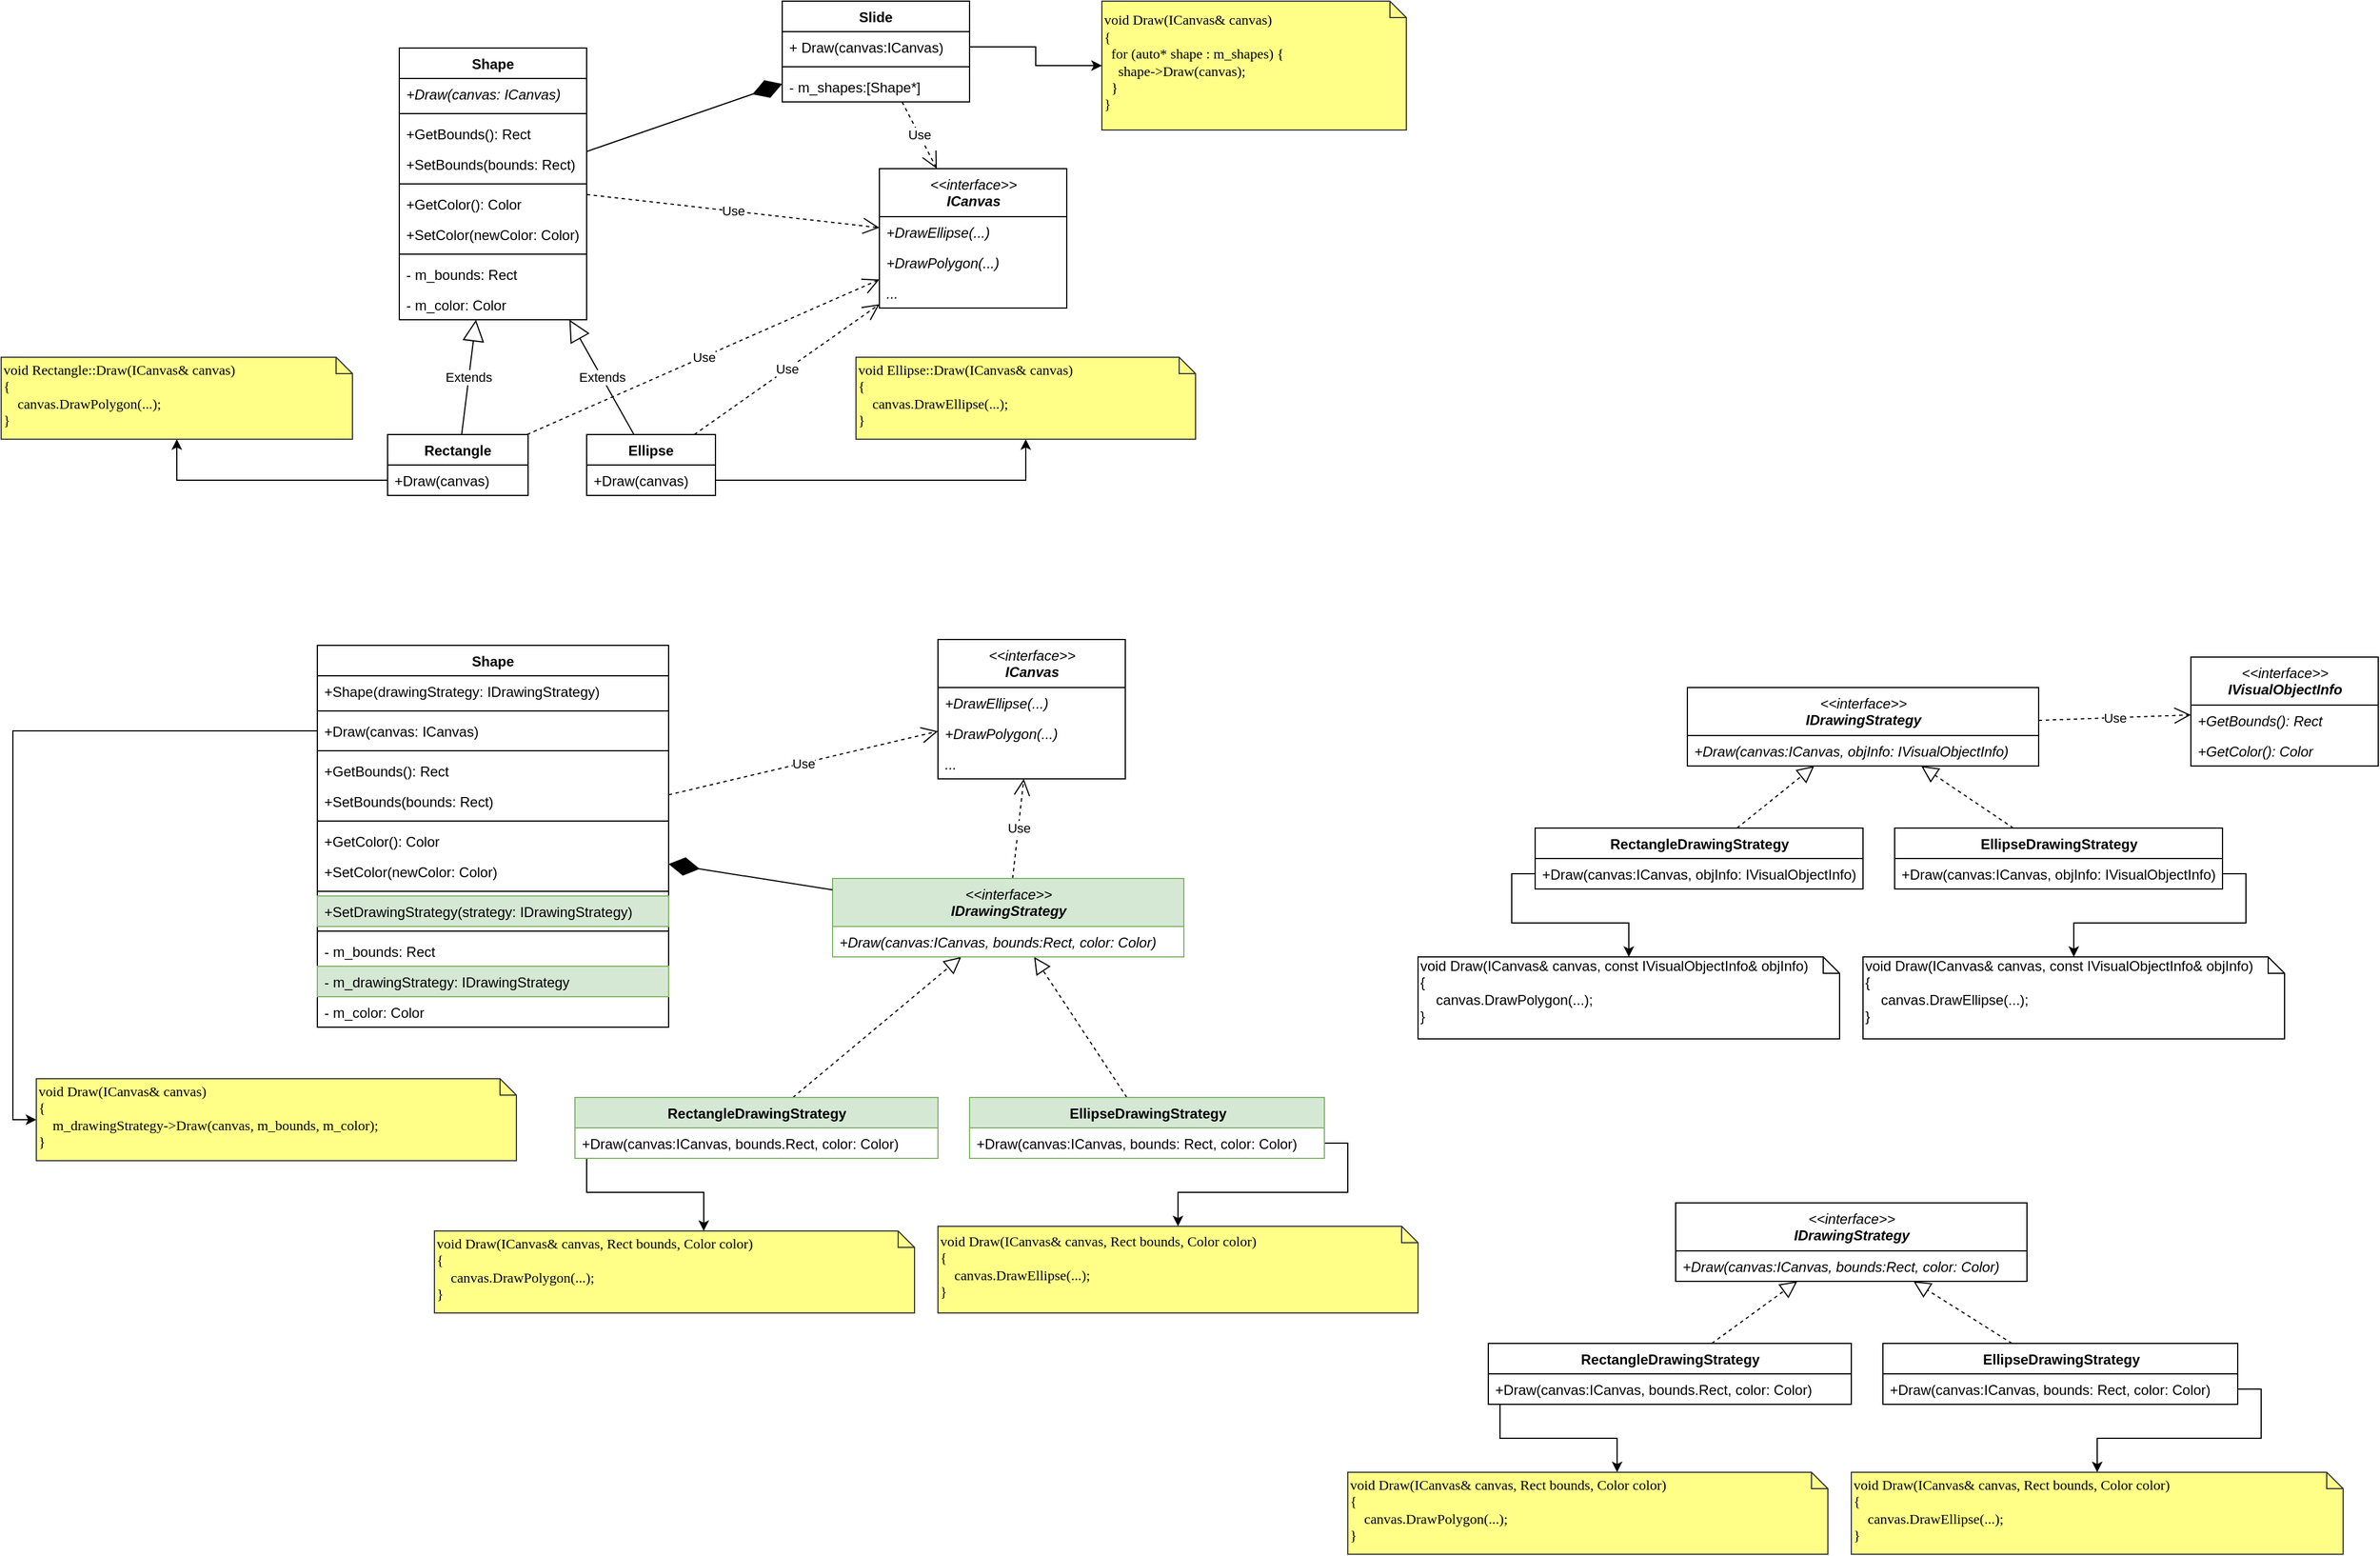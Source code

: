 <mxfile version="24.7.8">
  <diagram id="aNAoFBgYtx0SwfT_OK-K" name="Page-1">
    <mxGraphModel dx="2261" dy="2005" grid="1" gridSize="10" guides="1" tooltips="1" connect="1" arrows="1" fold="1" page="1" pageScale="1" pageWidth="827" pageHeight="1169" math="0" shadow="0">
      <root>
        <mxCell id="0" />
        <mxCell id="1" parent="0" />
        <mxCell id="wwB7rLd3d0XcowF-7yqt-18" value="Extends" style="endArrow=block;endSize=16;endFill=0;html=1;" parent="1" source="wwB7rLd3d0XcowF-7yqt-11" target="wwB7rLd3d0XcowF-7yqt-7" edge="1">
          <mxGeometry width="160" relative="1" as="geometry">
            <mxPoint x="80" y="280" as="sourcePoint" />
            <mxPoint x="240" y="280" as="targetPoint" />
          </mxGeometry>
        </mxCell>
        <mxCell id="wwB7rLd3d0XcowF-7yqt-19" value="Extends" style="endArrow=block;endSize=16;endFill=0;html=1;" parent="1" source="wwB7rLd3d0XcowF-7yqt-15" target="wwB7rLd3d0XcowF-7yqt-7" edge="1">
          <mxGeometry width="160" relative="1" as="geometry">
            <mxPoint x="163.595" y="320" as="sourcePoint" />
            <mxPoint x="207.516" y="236" as="targetPoint" />
          </mxGeometry>
        </mxCell>
        <mxCell id="wwB7rLd3d0XcowF-7yqt-26" value="Use" style="endArrow=open;endSize=12;dashed=1;html=1;" parent="1" source="wwB7rLd3d0XcowF-7yqt-7" target="wwB7rLd3d0XcowF-7yqt-20" edge="1">
          <mxGeometry width="160" relative="1" as="geometry">
            <mxPoint x="360" y="260" as="sourcePoint" />
            <mxPoint x="520" y="260" as="targetPoint" />
          </mxGeometry>
        </mxCell>
        <mxCell id="wwB7rLd3d0XcowF-7yqt-29" value="Use" style="endArrow=open;endSize=12;dashed=1;html=1;" parent="1" source="wwB7rLd3d0XcowF-7yqt-38" target="wwB7rLd3d0XcowF-7yqt-30" edge="1">
          <mxGeometry width="160" relative="1" as="geometry">
            <mxPoint x="350" y="580" as="sourcePoint" />
            <mxPoint x="510" y="580" as="targetPoint" />
          </mxGeometry>
        </mxCell>
        <mxCell id="wwB7rLd3d0XcowF-7yqt-48" style="edgeStyle=orthogonalEdgeStyle;rounded=0;orthogonalLoop=1;jettySize=auto;html=1;" parent="1" source="wwB7rLd3d0XcowF-7yqt-16" target="wwB7rLd3d0XcowF-7yqt-50" edge="1">
          <mxGeometry relative="1" as="geometry">
            <mxPoint x="430" y="300" as="targetPoint" />
          </mxGeometry>
        </mxCell>
        <mxCell id="wwB7rLd3d0XcowF-7yqt-50" value="void Ellipse::Draw(ICanvas&amp;amp; canvas)&lt;br&gt;{&lt;br&gt;&amp;nbsp; &amp;nbsp; canvas.DrawEllipse(...);&lt;br&gt;}" style="shape=note;whiteSpace=wrap;html=1;size=14;verticalAlign=middle;align=left;spacingTop=-6;fillColor=#ffff88;strokeColor=#36393d;fontFamily=Lucida Console;" parent="1" vertex="1">
          <mxGeometry x="420" y="284" width="290" height="70" as="geometry" />
        </mxCell>
        <mxCell id="wwB7rLd3d0XcowF-7yqt-51" value="void Rectangle::Draw(ICanvas&amp;amp; canvas)&lt;br&gt;{&lt;br&gt;&amp;nbsp; &amp;nbsp; canvas.DrawPolygon(...);&lt;br&gt;}" style="shape=note;whiteSpace=wrap;html=1;size=14;verticalAlign=middle;align=left;spacingTop=-6;fillColor=#ffff88;strokeColor=#36393d;fontFamily=Lucida Console;" parent="1" vertex="1">
          <mxGeometry x="-310" y="284" width="300" height="70" as="geometry" />
        </mxCell>
        <mxCell id="wwB7rLd3d0XcowF-7yqt-52" style="edgeStyle=orthogonalEdgeStyle;rounded=0;orthogonalLoop=1;jettySize=auto;html=1;" parent="1" source="wwB7rLd3d0XcowF-7yqt-12" target="wwB7rLd3d0XcowF-7yqt-51" edge="1">
          <mxGeometry relative="1" as="geometry" />
        </mxCell>
        <mxCell id="wwB7rLd3d0XcowF-7yqt-38" value="Shape" style="swimlane;fontStyle=1;align=center;verticalAlign=top;childLayout=stackLayout;horizontal=1;startSize=26;horizontalStack=0;resizeParent=1;resizeParentMax=0;resizeLast=0;collapsible=1;marginBottom=0;" parent="1" vertex="1">
          <mxGeometry x="-40" y="530" width="300" height="326" as="geometry" />
        </mxCell>
        <mxCell id="wwB7rLd3d0XcowF-7yqt-83" value="+Shape(drawingStrategy: IDrawingStrategy)" style="text;strokeColor=none;fillColor=none;align=left;verticalAlign=top;spacingLeft=4;spacingRight=4;overflow=hidden;rotatable=0;points=[[0,0.5],[1,0.5]];portConstraint=eastwest;" parent="wwB7rLd3d0XcowF-7yqt-38" vertex="1">
          <mxGeometry y="26" width="300" height="26" as="geometry" />
        </mxCell>
        <mxCell id="wwB7rLd3d0XcowF-7yqt-84" value="" style="line;strokeWidth=1;fillColor=none;align=left;verticalAlign=middle;spacingTop=-1;spacingLeft=3;spacingRight=3;rotatable=0;labelPosition=right;points=[];portConstraint=eastwest;html=1;" parent="wwB7rLd3d0XcowF-7yqt-38" vertex="1">
          <mxGeometry y="52" width="300" height="8" as="geometry" />
        </mxCell>
        <mxCell id="wwB7rLd3d0XcowF-7yqt-39" value="+Draw(canvas: ICanvas)" style="text;strokeColor=none;fillColor=none;align=left;verticalAlign=top;spacingLeft=4;spacingRight=4;overflow=hidden;rotatable=0;points=[[0,0.5],[1,0.5]];portConstraint=eastwest;fontStyle=0" parent="wwB7rLd3d0XcowF-7yqt-38" vertex="1">
          <mxGeometry y="60" width="300" height="26" as="geometry" />
        </mxCell>
        <mxCell id="wwB7rLd3d0XcowF-7yqt-40" value="" style="line;strokeWidth=1;fillColor=none;align=left;verticalAlign=middle;spacingTop=-1;spacingLeft=3;spacingRight=3;rotatable=0;labelPosition=right;points=[];portConstraint=eastwest;" parent="wwB7rLd3d0XcowF-7yqt-38" vertex="1">
          <mxGeometry y="86" width="300" height="8" as="geometry" />
        </mxCell>
        <mxCell id="wwB7rLd3d0XcowF-7yqt-41" value="+GetBounds(): Rect" style="text;strokeColor=none;fillColor=none;align=left;verticalAlign=top;spacingLeft=4;spacingRight=4;overflow=hidden;rotatable=0;points=[[0,0.5],[1,0.5]];portConstraint=eastwest;" parent="wwB7rLd3d0XcowF-7yqt-38" vertex="1">
          <mxGeometry y="94" width="300" height="26" as="geometry" />
        </mxCell>
        <mxCell id="wwB7rLd3d0XcowF-7yqt-64" value="+SetBounds(bounds: Rect)" style="text;strokeColor=none;fillColor=none;align=left;verticalAlign=top;spacingLeft=4;spacingRight=4;overflow=hidden;rotatable=0;points=[[0,0.5],[1,0.5]];portConstraint=eastwest;" parent="wwB7rLd3d0XcowF-7yqt-38" vertex="1">
          <mxGeometry y="120" width="300" height="26" as="geometry" />
        </mxCell>
        <mxCell id="wwB7rLd3d0XcowF-7yqt-43" value="" style="line;strokeWidth=1;fillColor=none;align=left;verticalAlign=middle;spacingTop=-1;spacingLeft=3;spacingRight=3;rotatable=0;labelPosition=right;points=[];portConstraint=eastwest;" parent="wwB7rLd3d0XcowF-7yqt-38" vertex="1">
          <mxGeometry y="146" width="300" height="8" as="geometry" />
        </mxCell>
        <mxCell id="wwB7rLd3d0XcowF-7yqt-65" value="+GetColor(): Color" style="text;strokeColor=none;fillColor=none;align=left;verticalAlign=top;spacingLeft=4;spacingRight=4;overflow=hidden;rotatable=0;points=[[0,0.5],[1,0.5]];portConstraint=eastwest;" parent="wwB7rLd3d0XcowF-7yqt-38" vertex="1">
          <mxGeometry y="154" width="300" height="26" as="geometry" />
        </mxCell>
        <mxCell id="wwB7rLd3d0XcowF-7yqt-66" value="+SetColor(newColor: Color)" style="text;strokeColor=none;fillColor=none;align=left;verticalAlign=top;spacingLeft=4;spacingRight=4;overflow=hidden;rotatable=0;points=[[0,0.5],[1,0.5]];portConstraint=eastwest;" parent="wwB7rLd3d0XcowF-7yqt-38" vertex="1">
          <mxGeometry y="180" width="300" height="26" as="geometry" />
        </mxCell>
        <mxCell id="wwB7rLd3d0XcowF-7yqt-67" value="" style="line;strokeWidth=1;fillColor=none;align=left;verticalAlign=middle;spacingTop=-1;spacingLeft=3;spacingRight=3;rotatable=0;labelPosition=right;points=[];portConstraint=eastwest;html=1;" parent="wwB7rLd3d0XcowF-7yqt-38" vertex="1">
          <mxGeometry y="206" width="300" height="8" as="geometry" />
        </mxCell>
        <mxCell id="wwB7rLd3d0XcowF-7yqt-42" value="+SetDrawingStrategy(strategy: IDrawingStrategy)" style="text;strokeColor=#82b366;fillColor=#d5e8d4;align=left;verticalAlign=top;spacingLeft=4;spacingRight=4;overflow=hidden;rotatable=0;points=[[0,0.5],[1,0.5]];portConstraint=eastwest;" parent="wwB7rLd3d0XcowF-7yqt-38" vertex="1">
          <mxGeometry y="214" width="300" height="26" as="geometry" />
        </mxCell>
        <mxCell id="wwB7rLd3d0XcowF-7yqt-44" value="" style="line;strokeWidth=1;fillColor=none;align=left;verticalAlign=middle;spacingTop=-1;spacingLeft=3;spacingRight=3;rotatable=0;labelPosition=right;points=[];portConstraint=eastwest;html=1;" parent="wwB7rLd3d0XcowF-7yqt-38" vertex="1">
          <mxGeometry y="240" width="300" height="8" as="geometry" />
        </mxCell>
        <mxCell id="wwB7rLd3d0XcowF-7yqt-58" value="- m_bounds: Rect" style="text;strokeColor=none;fillColor=none;align=left;verticalAlign=top;spacingLeft=4;spacingRight=4;overflow=hidden;rotatable=0;points=[[0,0.5],[1,0.5]];portConstraint=eastwest;" parent="wwB7rLd3d0XcowF-7yqt-38" vertex="1">
          <mxGeometry y="248" width="300" height="26" as="geometry" />
        </mxCell>
        <mxCell id="wwB7rLd3d0XcowF-7yqt-45" value="- m_drawingStrategy: IDrawingStrategy" style="text;strokeColor=#82b366;fillColor=#d5e8d4;align=left;verticalAlign=top;spacingLeft=4;spacingRight=4;overflow=hidden;rotatable=0;points=[[0,0.5],[1,0.5]];portConstraint=eastwest;" parent="wwB7rLd3d0XcowF-7yqt-38" vertex="1">
          <mxGeometry y="274" width="300" height="26" as="geometry" />
        </mxCell>
        <mxCell id="wwB7rLd3d0XcowF-7yqt-77" value="- m_color: Color" style="text;strokeColor=none;fillColor=none;align=left;verticalAlign=top;spacingLeft=4;spacingRight=4;overflow=hidden;rotatable=0;points=[[0,0.5],[1,0.5]];portConstraint=eastwest;" parent="wwB7rLd3d0XcowF-7yqt-38" vertex="1">
          <mxGeometry y="300" width="300" height="26" as="geometry" />
        </mxCell>
        <mxCell id="wwB7rLd3d0XcowF-7yqt-20" value="&lt;i&gt;&lt;span style=&quot;font-weight: normal&quot;&gt;&amp;lt;&amp;lt;interface&amp;gt;&amp;gt;&lt;/span&gt;&lt;br&gt;ICanvas&lt;/i&gt;" style="swimlane;fontStyle=1;align=center;verticalAlign=top;childLayout=stackLayout;horizontal=1;startSize=41;horizontalStack=0;resizeParent=1;resizeParentMax=0;resizeLast=0;collapsible=1;marginBottom=0;html=1;" parent="1" vertex="1">
          <mxGeometry x="440" y="123" width="160" height="119" as="geometry" />
        </mxCell>
        <mxCell id="wwB7rLd3d0XcowF-7yqt-21" value="+DrawEllipse(...)" style="text;strokeColor=none;fillColor=none;align=left;verticalAlign=top;spacingLeft=4;spacingRight=4;overflow=hidden;rotatable=0;points=[[0,0.5],[1,0.5]];portConstraint=eastwest;fontStyle=2" parent="wwB7rLd3d0XcowF-7yqt-20" vertex="1">
          <mxGeometry y="41" width="160" height="26" as="geometry" />
        </mxCell>
        <mxCell id="wwB7rLd3d0XcowF-7yqt-24" value="+DrawPolygon(...)" style="text;strokeColor=none;fillColor=none;align=left;verticalAlign=top;spacingLeft=4;spacingRight=4;overflow=hidden;rotatable=0;points=[[0,0.5],[1,0.5]];portConstraint=eastwest;fontStyle=2" parent="wwB7rLd3d0XcowF-7yqt-20" vertex="1">
          <mxGeometry y="67" width="160" height="26" as="geometry" />
        </mxCell>
        <mxCell id="wwB7rLd3d0XcowF-7yqt-25" value="..." style="text;strokeColor=none;fillColor=none;align=left;verticalAlign=top;spacingLeft=4;spacingRight=4;overflow=hidden;rotatable=0;points=[[0,0.5],[1,0.5]];portConstraint=eastwest;fontStyle=2" parent="wwB7rLd3d0XcowF-7yqt-20" vertex="1">
          <mxGeometry y="93" width="160" height="26" as="geometry" />
        </mxCell>
        <mxCell id="wwB7rLd3d0XcowF-7yqt-7" value="Shape" style="swimlane;fontStyle=1;align=center;verticalAlign=top;childLayout=stackLayout;horizontal=1;startSize=26;horizontalStack=0;resizeParent=1;resizeParentMax=0;resizeLast=0;collapsible=1;marginBottom=0;" parent="1" vertex="1">
          <mxGeometry x="30" y="20" width="160" height="232" as="geometry" />
        </mxCell>
        <mxCell id="wwB7rLd3d0XcowF-7yqt-8" value="+Draw(canvas: ICanvas)" style="text;strokeColor=none;fillColor=none;align=left;verticalAlign=top;spacingLeft=4;spacingRight=4;overflow=hidden;rotatable=0;points=[[0,0.5],[1,0.5]];portConstraint=eastwest;fontStyle=2" parent="wwB7rLd3d0XcowF-7yqt-7" vertex="1">
          <mxGeometry y="26" width="160" height="26" as="geometry" />
        </mxCell>
        <mxCell id="wwB7rLd3d0XcowF-7yqt-9" value="" style="line;strokeWidth=1;fillColor=none;align=left;verticalAlign=middle;spacingTop=-1;spacingLeft=3;spacingRight=3;rotatable=0;labelPosition=right;points=[];portConstraint=eastwest;" parent="wwB7rLd3d0XcowF-7yqt-7" vertex="1">
          <mxGeometry y="52" width="160" height="8" as="geometry" />
        </mxCell>
        <mxCell id="wwB7rLd3d0XcowF-7yqt-10" value="+GetBounds(): Rect" style="text;strokeColor=none;fillColor=none;align=left;verticalAlign=top;spacingLeft=4;spacingRight=4;overflow=hidden;rotatable=0;points=[[0,0.5],[1,0.5]];portConstraint=eastwest;" parent="wwB7rLd3d0XcowF-7yqt-7" vertex="1">
          <mxGeometry y="60" width="160" height="26" as="geometry" />
        </mxCell>
        <mxCell id="wwB7rLd3d0XcowF-7yqt-59" value="+SetBounds(bounds: Rect)" style="text;strokeColor=none;fillColor=none;align=left;verticalAlign=top;spacingLeft=4;spacingRight=4;overflow=hidden;rotatable=0;points=[[0,0.5],[1,0.5]];portConstraint=eastwest;" parent="wwB7rLd3d0XcowF-7yqt-7" vertex="1">
          <mxGeometry y="86" width="160" height="26" as="geometry" />
        </mxCell>
        <mxCell id="wwB7rLd3d0XcowF-7yqt-68" value="" style="line;strokeWidth=1;fillColor=none;align=left;verticalAlign=middle;spacingTop=-1;spacingLeft=3;spacingRight=3;rotatable=0;labelPosition=right;points=[];portConstraint=eastwest;html=1;" parent="wwB7rLd3d0XcowF-7yqt-7" vertex="1">
          <mxGeometry y="112" width="160" height="8" as="geometry" />
        </mxCell>
        <mxCell id="wwB7rLd3d0XcowF-7yqt-60" value="+GetColor(): Color" style="text;strokeColor=none;fillColor=none;align=left;verticalAlign=top;spacingLeft=4;spacingRight=4;overflow=hidden;rotatable=0;points=[[0,0.5],[1,0.5]];portConstraint=eastwest;" parent="wwB7rLd3d0XcowF-7yqt-7" vertex="1">
          <mxGeometry y="120" width="160" height="26" as="geometry" />
        </mxCell>
        <mxCell id="wwB7rLd3d0XcowF-7yqt-63" value="+SetColor(newColor: Color)" style="text;strokeColor=none;fillColor=none;align=left;verticalAlign=top;spacingLeft=4;spacingRight=4;overflow=hidden;rotatable=0;points=[[0,0.5],[1,0.5]];portConstraint=eastwest;" parent="wwB7rLd3d0XcowF-7yqt-7" vertex="1">
          <mxGeometry y="146" width="160" height="26" as="geometry" />
        </mxCell>
        <mxCell id="wwB7rLd3d0XcowF-7yqt-47" value="" style="line;strokeWidth=1;fillColor=none;align=left;verticalAlign=middle;spacingTop=-1;spacingLeft=3;spacingRight=3;rotatable=0;labelPosition=right;points=[];portConstraint=eastwest;html=1;" parent="wwB7rLd3d0XcowF-7yqt-7" vertex="1">
          <mxGeometry y="172" width="160" height="8" as="geometry" />
        </mxCell>
        <mxCell id="wwB7rLd3d0XcowF-7yqt-46" value="- m_bounds: Rect" style="text;strokeColor=none;fillColor=none;align=left;verticalAlign=top;spacingLeft=4;spacingRight=4;overflow=hidden;rotatable=0;points=[[0,0.5],[1,0.5]];portConstraint=eastwest;" parent="wwB7rLd3d0XcowF-7yqt-7" vertex="1">
          <mxGeometry y="180" width="160" height="26" as="geometry" />
        </mxCell>
        <mxCell id="wwB7rLd3d0XcowF-7yqt-62" value="- m_color: Color" style="text;strokeColor=none;fillColor=none;align=left;verticalAlign=top;spacingLeft=4;spacingRight=4;overflow=hidden;rotatable=0;points=[[0,0.5],[1,0.5]];portConstraint=eastwest;" parent="wwB7rLd3d0XcowF-7yqt-7" vertex="1">
          <mxGeometry y="206" width="160" height="26" as="geometry" />
        </mxCell>
        <mxCell id="wwB7rLd3d0XcowF-7yqt-90" value="Use" style="endArrow=open;endSize=12;dashed=1;html=1;" parent="1" source="wwB7rLd3d0XcowF-7yqt-15" target="wwB7rLd3d0XcowF-7yqt-20" edge="1">
          <mxGeometry width="160" relative="1" as="geometry">
            <mxPoint x="290" y="130.222" as="sourcePoint" />
            <mxPoint x="490" y="115.778" as="targetPoint" />
          </mxGeometry>
        </mxCell>
        <mxCell id="wwB7rLd3d0XcowF-7yqt-91" value="Use" style="endArrow=open;endSize=12;dashed=1;html=1;" parent="1" source="wwB7rLd3d0XcowF-7yqt-11" target="wwB7rLd3d0XcowF-7yqt-20" edge="1">
          <mxGeometry width="160" relative="1" as="geometry">
            <mxPoint x="321.88" y="350" as="sourcePoint" />
            <mxPoint x="508.487" y="169.5" as="targetPoint" />
          </mxGeometry>
        </mxCell>
        <mxCell id="wwB7rLd3d0XcowF-7yqt-11" value="Rectangle" style="swimlane;fontStyle=1;align=center;verticalAlign=top;childLayout=stackLayout;horizontal=1;startSize=26;horizontalStack=0;resizeParent=1;resizeParentMax=0;resizeLast=0;collapsible=1;marginBottom=0;" parent="1" vertex="1">
          <mxGeometry x="20" y="350" width="120" height="52" as="geometry" />
        </mxCell>
        <mxCell id="wwB7rLd3d0XcowF-7yqt-12" value="+Draw(canvas)" style="text;strokeColor=none;fillColor=none;align=left;verticalAlign=top;spacingLeft=4;spacingRight=4;overflow=hidden;rotatable=0;points=[[0,0.5],[1,0.5]];portConstraint=eastwest;" parent="wwB7rLd3d0XcowF-7yqt-11" vertex="1">
          <mxGeometry y="26" width="120" height="26" as="geometry" />
        </mxCell>
        <mxCell id="wwB7rLd3d0XcowF-7yqt-15" value="Ellipse" style="swimlane;fontStyle=1;align=center;verticalAlign=top;childLayout=stackLayout;horizontal=1;startSize=26;horizontalStack=0;resizeParent=1;resizeParentMax=0;resizeLast=0;collapsible=1;marginBottom=0;" parent="1" vertex="1">
          <mxGeometry x="190" y="350" width="110" height="52" as="geometry" />
        </mxCell>
        <mxCell id="wwB7rLd3d0XcowF-7yqt-16" value="+Draw(canvas)" style="text;strokeColor=none;fillColor=none;align=left;verticalAlign=top;spacingLeft=4;spacingRight=4;overflow=hidden;rotatable=0;points=[[0,0.5],[1,0.5]];portConstraint=eastwest;" parent="wwB7rLd3d0XcowF-7yqt-15" vertex="1">
          <mxGeometry y="26" width="110" height="26" as="geometry" />
        </mxCell>
        <mxCell id="wwB7rLd3d0XcowF-7yqt-92" value="Use" style="endArrow=open;endSize=12;dashed=1;html=1;" parent="1" source="MGJPy2t_8Esak-aXlX0G-25" target="wwB7rLd3d0XcowF-7yqt-30" edge="1">
          <mxGeometry width="160" relative="1" as="geometry">
            <mxPoint x="537.929" y="720" as="sourcePoint" />
            <mxPoint x="380" y="940" as="targetPoint" />
          </mxGeometry>
        </mxCell>
        <mxCell id="wwB7rLd3d0XcowF-7yqt-98" style="edgeStyle=orthogonalEdgeStyle;rounded=0;orthogonalLoop=1;jettySize=auto;html=1;entryX=0;entryY=0.5;entryDx=0;entryDy=0;entryPerimeter=0;" parent="1" source="wwB7rLd3d0XcowF-7yqt-39" target="wwB7rLd3d0XcowF-7yqt-99" edge="1">
          <mxGeometry relative="1" as="geometry">
            <mxPoint x="-120" y="920" as="targetPoint" />
          </mxGeometry>
        </mxCell>
        <mxCell id="wwB7rLd3d0XcowF-7yqt-99" value="void Draw(ICanvas&amp;amp; canvas)&lt;br&gt;{&lt;br&gt;&amp;nbsp; &amp;nbsp; m_drawingStrategy-&amp;gt;Draw(canvas, m_bounds, m_color);&lt;br&gt;}" style="shape=note;whiteSpace=wrap;html=1;size=14;verticalAlign=middle;align=left;spacingTop=-6;fillColor=#ffff88;strokeColor=#36393d;fontFamily=Lucida Console;" parent="1" vertex="1">
          <mxGeometry x="-280" y="900" width="410" height="70" as="geometry" />
        </mxCell>
        <mxCell id="wwB7rLd3d0XcowF-7yqt-106" value="" style="endArrow=block;dashed=1;endFill=0;endSize=12;html=1;" parent="1" source="wwB7rLd3d0XcowF-7yqt-104" target="wwB7rLd3d0XcowF-7yqt-102" edge="1">
          <mxGeometry width="160" relative="1" as="geometry">
            <mxPoint x="760" y="716" as="sourcePoint" />
            <mxPoint x="920" y="716" as="targetPoint" />
          </mxGeometry>
        </mxCell>
        <mxCell id="wwB7rLd3d0XcowF-7yqt-107" value="" style="endArrow=block;dashed=1;endFill=0;endSize=12;html=1;" parent="1" source="wwB7rLd3d0XcowF-7yqt-100" target="wwB7rLd3d0XcowF-7yqt-102" edge="1">
          <mxGeometry width="160" relative="1" as="geometry">
            <mxPoint x="1174.667" y="736" as="sourcePoint" />
            <mxPoint x="1285.333" y="653" as="targetPoint" />
          </mxGeometry>
        </mxCell>
        <mxCell id="wwB7rLd3d0XcowF-7yqt-108" style="edgeStyle=orthogonalEdgeStyle;rounded=0;orthogonalLoop=1;jettySize=auto;html=1;" parent="1" source="wwB7rLd3d0XcowF-7yqt-101" target="wwB7rLd3d0XcowF-7yqt-111" edge="1">
          <mxGeometry relative="1" as="geometry" />
        </mxCell>
        <mxCell id="wwB7rLd3d0XcowF-7yqt-109" style="edgeStyle=orthogonalEdgeStyle;rounded=0;orthogonalLoop=1;jettySize=auto;html=1;" parent="1" source="wwB7rLd3d0XcowF-7yqt-105" target="wwB7rLd3d0XcowF-7yqt-110" edge="1">
          <mxGeometry relative="1" as="geometry">
            <Array as="points">
              <mxPoint x="980" y="725" />
              <mxPoint x="980" y="767" />
              <mxPoint x="1080" y="767" />
            </Array>
          </mxGeometry>
        </mxCell>
        <mxCell id="wwB7rLd3d0XcowF-7yqt-110" value="void Draw(ICanvas&amp;amp; canvas, const IVisualObjectInfo&amp;amp; objInfo)&lt;br&gt;{&lt;br&gt;&amp;nbsp; &amp;nbsp; canvas.DrawPolygon(...);&lt;br&gt;}" style="shape=note;whiteSpace=wrap;html=1;size=14;verticalAlign=top;align=left;spacingTop=-6;" parent="1" vertex="1">
          <mxGeometry x="900" y="796" width="360" height="70" as="geometry" />
        </mxCell>
        <mxCell id="wwB7rLd3d0XcowF-7yqt-111" value="void Draw(ICanvas&amp;amp; canvas, const IVisualObjectInfo&amp;amp; objInfo)&lt;br&gt;{&lt;br&gt;&amp;nbsp; &amp;nbsp; canvas.DrawEllipse(...);&lt;br&gt;}" style="shape=note;whiteSpace=wrap;html=1;size=14;verticalAlign=top;align=left;spacingTop=-6;" parent="1" vertex="1">
          <mxGeometry x="1280" y="796" width="360" height="70" as="geometry" />
        </mxCell>
        <mxCell id="wwB7rLd3d0XcowF-7yqt-115" value="Use" style="endArrow=open;endSize=12;dashed=1;html=1;" parent="1" source="wwB7rLd3d0XcowF-7yqt-102" target="wwB7rLd3d0XcowF-7yqt-112" edge="1">
          <mxGeometry width="160" relative="1" as="geometry">
            <mxPoint x="1400" y="586" as="sourcePoint" />
            <mxPoint x="1560" y="586" as="targetPoint" />
          </mxGeometry>
        </mxCell>
        <mxCell id="wwB7rLd3d0XcowF-7yqt-100" value="EllipseDrawingStrategy" style="swimlane;fontStyle=1;align=center;verticalAlign=top;childLayout=stackLayout;horizontal=1;startSize=26;horizontalStack=0;resizeParent=1;resizeParentMax=0;resizeLast=0;collapsible=1;marginBottom=0;html=1;" parent="1" vertex="1">
          <mxGeometry x="1307" y="686" width="280" height="52" as="geometry" />
        </mxCell>
        <mxCell id="wwB7rLd3d0XcowF-7yqt-101" value="+Draw(canvas:ICanvas, objInfo: IVisualObjectInfo)" style="text;align=left;verticalAlign=top;spacingLeft=4;spacingRight=4;overflow=hidden;rotatable=0;points=[[0,0.5],[1,0.5]];portConstraint=eastwest;fontStyle=0" parent="wwB7rLd3d0XcowF-7yqt-100" vertex="1">
          <mxGeometry y="26" width="280" height="26" as="geometry" />
        </mxCell>
        <mxCell id="wwB7rLd3d0XcowF-7yqt-102" value="&lt;i&gt;&lt;span style=&quot;font-weight: normal&quot;&gt;&amp;lt;&amp;lt;interface&amp;gt;&amp;gt;&lt;/span&gt;&lt;br&gt;IDrawingStrategy&lt;/i&gt;" style="swimlane;fontStyle=1;align=center;verticalAlign=top;childLayout=stackLayout;horizontal=1;startSize=41;horizontalStack=0;resizeParent=1;resizeParentMax=0;resizeLast=0;collapsible=1;marginBottom=0;html=1;" parent="1" vertex="1">
          <mxGeometry x="1130" y="566" width="300" height="67" as="geometry" />
        </mxCell>
        <mxCell id="wwB7rLd3d0XcowF-7yqt-103" value="+Draw(canvas:ICanvas, objInfo: IVisualObjectInfo)" style="text;align=left;verticalAlign=top;spacingLeft=4;spacingRight=4;overflow=hidden;rotatable=0;points=[[0,0.5],[1,0.5]];portConstraint=eastwest;fontStyle=2" parent="wwB7rLd3d0XcowF-7yqt-102" vertex="1">
          <mxGeometry y="41" width="300" height="26" as="geometry" />
        </mxCell>
        <mxCell id="wwB7rLd3d0XcowF-7yqt-104" value="RectangleDrawingStrategy" style="swimlane;fontStyle=1;align=center;verticalAlign=top;childLayout=stackLayout;horizontal=1;startSize=26;horizontalStack=0;resizeParent=1;resizeParentMax=0;resizeLast=0;collapsible=1;marginBottom=0;html=1;" parent="1" vertex="1">
          <mxGeometry x="1000" y="686" width="280" height="52" as="geometry" />
        </mxCell>
        <mxCell id="wwB7rLd3d0XcowF-7yqt-105" value="+Draw(canvas:ICanvas, objInfo: IVisualObjectInfo)" style="text;align=left;verticalAlign=top;spacingLeft=4;spacingRight=4;overflow=hidden;rotatable=0;points=[[0,0.5],[1,0.5]];portConstraint=eastwest;fontStyle=0" parent="wwB7rLd3d0XcowF-7yqt-104" vertex="1">
          <mxGeometry y="26" width="280" height="26" as="geometry" />
        </mxCell>
        <mxCell id="wwB7rLd3d0XcowF-7yqt-112" value="&lt;i&gt;&lt;span style=&quot;font-weight: normal&quot;&gt;&amp;lt;&amp;lt;interface&amp;gt;&amp;gt;&lt;/span&gt;&lt;br&gt;IVisualObjectInfo&lt;/i&gt;" style="swimlane;fontStyle=1;align=center;verticalAlign=top;childLayout=stackLayout;horizontal=1;startSize=41;horizontalStack=0;resizeParent=1;resizeParentMax=0;resizeLast=0;collapsible=1;marginBottom=0;html=1;" parent="1" vertex="1">
          <mxGeometry x="1560" y="540" width="160" height="93" as="geometry" />
        </mxCell>
        <mxCell id="wwB7rLd3d0XcowF-7yqt-113" value="+GetBounds(): Rect" style="text;align=left;verticalAlign=top;spacingLeft=4;spacingRight=4;overflow=hidden;rotatable=0;points=[[0,0.5],[1,0.5]];portConstraint=eastwest;fontStyle=2" parent="wwB7rLd3d0XcowF-7yqt-112" vertex="1">
          <mxGeometry y="41" width="160" height="26" as="geometry" />
        </mxCell>
        <mxCell id="wwB7rLd3d0XcowF-7yqt-114" value="+GetColor(): Color" style="text;align=left;verticalAlign=top;spacingLeft=4;spacingRight=4;overflow=hidden;rotatable=0;points=[[0,0.5],[1,0.5]];portConstraint=eastwest;fontStyle=2" parent="wwB7rLd3d0XcowF-7yqt-112" vertex="1">
          <mxGeometry y="67" width="160" height="26" as="geometry" />
        </mxCell>
        <mxCell id="wwB7rLd3d0XcowF-7yqt-30" value="&lt;i&gt;&lt;span style=&quot;font-weight: normal&quot;&gt;&amp;lt;&amp;lt;interface&amp;gt;&amp;gt;&lt;/span&gt;&lt;br&gt;ICanvas&lt;/i&gt;" style="swimlane;fontStyle=1;align=center;verticalAlign=top;childLayout=stackLayout;horizontal=1;startSize=41;horizontalStack=0;resizeParent=1;resizeParentMax=0;resizeLast=0;collapsible=1;marginBottom=0;html=1;" parent="1" vertex="1">
          <mxGeometry x="490" y="525" width="160" height="119" as="geometry" />
        </mxCell>
        <mxCell id="wwB7rLd3d0XcowF-7yqt-31" value="+DrawEllipse(...)" style="text;strokeColor=none;fillColor=none;align=left;verticalAlign=top;spacingLeft=4;spacingRight=4;overflow=hidden;rotatable=0;points=[[0,0.5],[1,0.5]];portConstraint=eastwest;fontStyle=2" parent="wwB7rLd3d0XcowF-7yqt-30" vertex="1">
          <mxGeometry y="41" width="160" height="26" as="geometry" />
        </mxCell>
        <mxCell id="wwB7rLd3d0XcowF-7yqt-32" value="+DrawPolygon(...)" style="text;strokeColor=none;fillColor=none;align=left;verticalAlign=top;spacingLeft=4;spacingRight=4;overflow=hidden;rotatable=0;points=[[0,0.5],[1,0.5]];portConstraint=eastwest;fontStyle=2" parent="wwB7rLd3d0XcowF-7yqt-30" vertex="1">
          <mxGeometry y="67" width="160" height="26" as="geometry" />
        </mxCell>
        <mxCell id="wwB7rLd3d0XcowF-7yqt-33" value="..." style="text;strokeColor=none;fillColor=none;align=left;verticalAlign=top;spacingLeft=4;spacingRight=4;overflow=hidden;rotatable=0;points=[[0,0.5],[1,0.5]];portConstraint=eastwest;fontStyle=2" parent="wwB7rLd3d0XcowF-7yqt-30" vertex="1">
          <mxGeometry y="93" width="160" height="26" as="geometry" />
        </mxCell>
        <mxCell id="MGJPy2t_8Esak-aXlX0G-1" value="" style="endArrow=block;dashed=1;endFill=0;endSize=12;html=1;" parent="1" source="MGJPy2t_8Esak-aXlX0G-12" target="MGJPy2t_8Esak-aXlX0G-10" edge="1">
          <mxGeometry width="160" relative="1" as="geometry">
            <mxPoint x="750" y="1156" as="sourcePoint" />
            <mxPoint x="910" y="1156" as="targetPoint" />
          </mxGeometry>
        </mxCell>
        <mxCell id="MGJPy2t_8Esak-aXlX0G-2" value="" style="endArrow=block;dashed=1;endFill=0;endSize=12;html=1;" parent="1" source="MGJPy2t_8Esak-aXlX0G-8" target="MGJPy2t_8Esak-aXlX0G-10" edge="1">
          <mxGeometry width="160" relative="1" as="geometry">
            <mxPoint x="1164.667" y="1176" as="sourcePoint" />
            <mxPoint x="1275.333" y="1093" as="targetPoint" />
          </mxGeometry>
        </mxCell>
        <mxCell id="MGJPy2t_8Esak-aXlX0G-3" style="edgeStyle=orthogonalEdgeStyle;rounded=0;orthogonalLoop=1;jettySize=auto;html=1;" parent="1" source="MGJPy2t_8Esak-aXlX0G-9" target="MGJPy2t_8Esak-aXlX0G-6" edge="1">
          <mxGeometry relative="1" as="geometry" />
        </mxCell>
        <mxCell id="MGJPy2t_8Esak-aXlX0G-4" style="edgeStyle=orthogonalEdgeStyle;rounded=0;orthogonalLoop=1;jettySize=auto;html=1;" parent="1" source="MGJPy2t_8Esak-aXlX0G-13" target="MGJPy2t_8Esak-aXlX0G-5" edge="1">
          <mxGeometry relative="1" as="geometry">
            <Array as="points">
              <mxPoint x="970" y="1165" />
              <mxPoint x="970" y="1207" />
              <mxPoint x="1070" y="1207" />
            </Array>
          </mxGeometry>
        </mxCell>
        <mxCell id="MGJPy2t_8Esak-aXlX0G-5" value="void Draw(ICanvas&amp;amp; canvas, Rect bounds, Color color)&lt;br&gt;{&lt;br&gt;&amp;nbsp; &amp;nbsp; canvas.DrawPolygon(...);&lt;br&gt;}" style="shape=note;whiteSpace=wrap;html=1;size=14;verticalAlign=middle;align=left;spacingTop=-6;fontFamily=Lucida Console;fillColor=#ffff88;strokeColor=#36393d;" parent="1" vertex="1">
          <mxGeometry x="840" y="1236" width="410" height="70" as="geometry" />
        </mxCell>
        <mxCell id="MGJPy2t_8Esak-aXlX0G-6" value="void Draw(ICanvas&amp;amp; canvas, Rect bounds, Color color)&lt;br&gt;{&lt;br&gt;&amp;nbsp; &amp;nbsp; canvas.DrawEllipse(...);&lt;br&gt;}" style="shape=note;whiteSpace=wrap;html=1;size=14;verticalAlign=middle;align=left;spacingTop=-6;fontFamily=Lucida Console;fillColor=#ffff88;strokeColor=#36393d;" parent="1" vertex="1">
          <mxGeometry x="1270" y="1236" width="420" height="70" as="geometry" />
        </mxCell>
        <mxCell id="MGJPy2t_8Esak-aXlX0G-8" value="EllipseDrawingStrategy" style="swimlane;fontStyle=1;align=center;verticalAlign=top;childLayout=stackLayout;horizontal=1;startSize=26;horizontalStack=0;resizeParent=1;resizeParentMax=0;resizeLast=0;collapsible=1;marginBottom=0;html=1;" parent="1" vertex="1">
          <mxGeometry x="1297" y="1126" width="303" height="52" as="geometry" />
        </mxCell>
        <mxCell id="MGJPy2t_8Esak-aXlX0G-9" value="+Draw(canvas:ICanvas, bounds: Rect, color: Color)" style="text;align=left;verticalAlign=top;spacingLeft=4;spacingRight=4;overflow=hidden;rotatable=0;points=[[0,0.5],[1,0.5]];portConstraint=eastwest;fontStyle=0" parent="MGJPy2t_8Esak-aXlX0G-8" vertex="1">
          <mxGeometry y="26" width="303" height="26" as="geometry" />
        </mxCell>
        <mxCell id="MGJPy2t_8Esak-aXlX0G-10" value="&lt;i&gt;&lt;span style=&quot;font-weight: normal&quot;&gt;&amp;lt;&amp;lt;interface&amp;gt;&amp;gt;&lt;/span&gt;&lt;br&gt;IDrawingStrategy&lt;/i&gt;" style="swimlane;fontStyle=1;align=center;verticalAlign=top;childLayout=stackLayout;horizontal=1;startSize=41;horizontalStack=0;resizeParent=1;resizeParentMax=0;resizeLast=0;collapsible=1;marginBottom=0;html=1;" parent="1" vertex="1">
          <mxGeometry x="1120" y="1006" width="300" height="67" as="geometry" />
        </mxCell>
        <mxCell id="MGJPy2t_8Esak-aXlX0G-11" value="+Draw(canvas:ICanvas, bounds:Rect, color: Color)" style="text;align=left;verticalAlign=top;spacingLeft=4;spacingRight=4;overflow=hidden;rotatable=0;points=[[0,0.5],[1,0.5]];portConstraint=eastwest;fontStyle=2" parent="MGJPy2t_8Esak-aXlX0G-10" vertex="1">
          <mxGeometry y="41" width="300" height="26" as="geometry" />
        </mxCell>
        <mxCell id="MGJPy2t_8Esak-aXlX0G-12" value="RectangleDrawingStrategy" style="swimlane;fontStyle=1;align=center;verticalAlign=top;childLayout=stackLayout;horizontal=1;startSize=26;horizontalStack=0;resizeParent=1;resizeParentMax=0;resizeLast=0;collapsible=1;marginBottom=0;html=1;" parent="1" vertex="1">
          <mxGeometry x="960" y="1126" width="310" height="52" as="geometry" />
        </mxCell>
        <mxCell id="MGJPy2t_8Esak-aXlX0G-13" value="+Draw(canvas:ICanvas, bounds.Rect, color: Color)" style="text;align=left;verticalAlign=top;spacingLeft=4;spacingRight=4;overflow=hidden;rotatable=0;points=[[0,0.5],[1,0.5]];portConstraint=eastwest;fontStyle=0" parent="MGJPy2t_8Esak-aXlX0G-12" vertex="1">
          <mxGeometry y="26" width="310" height="26" as="geometry" />
        </mxCell>
        <mxCell id="MGJPy2t_8Esak-aXlX0G-17" value="" style="endArrow=block;dashed=1;endFill=0;endSize=12;html=1;" parent="1" source="MGJPy2t_8Esak-aXlX0G-27" target="MGJPy2t_8Esak-aXlX0G-25" edge="1">
          <mxGeometry width="160" relative="1" as="geometry">
            <mxPoint x="-30" y="946" as="sourcePoint" />
            <mxPoint x="130" y="946" as="targetPoint" />
          </mxGeometry>
        </mxCell>
        <mxCell id="MGJPy2t_8Esak-aXlX0G-18" value="" style="endArrow=block;dashed=1;endFill=0;endSize=12;html=1;" parent="1" source="MGJPy2t_8Esak-aXlX0G-23" target="MGJPy2t_8Esak-aXlX0G-25" edge="1">
          <mxGeometry width="160" relative="1" as="geometry">
            <mxPoint x="384.667" y="966" as="sourcePoint" />
            <mxPoint x="495.333" y="883" as="targetPoint" />
          </mxGeometry>
        </mxCell>
        <mxCell id="MGJPy2t_8Esak-aXlX0G-19" style="edgeStyle=orthogonalEdgeStyle;rounded=0;orthogonalLoop=1;jettySize=auto;html=1;" parent="1" source="MGJPy2t_8Esak-aXlX0G-24" target="MGJPy2t_8Esak-aXlX0G-22" edge="1">
          <mxGeometry relative="1" as="geometry" />
        </mxCell>
        <mxCell id="MGJPy2t_8Esak-aXlX0G-20" style="edgeStyle=orthogonalEdgeStyle;rounded=0;orthogonalLoop=1;jettySize=auto;html=1;" parent="1" source="MGJPy2t_8Esak-aXlX0G-28" target="MGJPy2t_8Esak-aXlX0G-21" edge="1">
          <mxGeometry relative="1" as="geometry">
            <Array as="points">
              <mxPoint x="190" y="955" />
              <mxPoint x="190" y="997" />
              <mxPoint x="290" y="997" />
            </Array>
          </mxGeometry>
        </mxCell>
        <mxCell id="MGJPy2t_8Esak-aXlX0G-21" value="void Draw(ICanvas&amp;amp; canvas, Rect bounds, Color color)&lt;br&gt;{&lt;br&gt;&amp;nbsp; &amp;nbsp; canvas.DrawPolygon(...);&lt;br&gt;}" style="shape=note;whiteSpace=wrap;html=1;size=14;verticalAlign=middle;align=left;spacingTop=-6;fillColor=#ffff88;strokeColor=#36393d;fontFamily=Lucida Console;" parent="1" vertex="1">
          <mxGeometry x="60" y="1030" width="410" height="70" as="geometry" />
        </mxCell>
        <mxCell id="MGJPy2t_8Esak-aXlX0G-22" value="void Draw(ICanvas&amp;amp; canvas, Rect bounds, Color color)&lt;br&gt;{&lt;br&gt;&amp;nbsp; &amp;nbsp; canvas.DrawEllipse(...);&lt;br&gt;}" style="shape=note;whiteSpace=wrap;html=1;size=14;verticalAlign=middle;align=left;spacingTop=-6;fillColor=#ffff88;strokeColor=#36393d;fontFamily=Lucida Console;" parent="1" vertex="1">
          <mxGeometry x="490" y="1026" width="410" height="74" as="geometry" />
        </mxCell>
        <mxCell id="MGJPy2t_8Esak-aXlX0G-23" value="EllipseDrawingStrategy" style="swimlane;fontStyle=1;align=center;verticalAlign=top;childLayout=stackLayout;horizontal=1;startSize=26;horizontalStack=0;resizeParent=1;resizeParentMax=0;resizeLast=0;collapsible=1;marginBottom=0;html=1;fillColor=#d5e8d4;strokeColor=#82b366;" parent="1" vertex="1">
          <mxGeometry x="517" y="916" width="303" height="52" as="geometry" />
        </mxCell>
        <mxCell id="MGJPy2t_8Esak-aXlX0G-24" value="+Draw(canvas:ICanvas, bounds: Rect, color: Color)" style="text;align=left;verticalAlign=top;spacingLeft=4;spacingRight=4;overflow=hidden;rotatable=0;points=[[0,0.5],[1,0.5]];portConstraint=eastwest;fontStyle=0" parent="MGJPy2t_8Esak-aXlX0G-23" vertex="1">
          <mxGeometry y="26" width="303" height="26" as="geometry" />
        </mxCell>
        <mxCell id="MGJPy2t_8Esak-aXlX0G-25" value="&lt;i&gt;&lt;span style=&quot;font-weight: normal&quot;&gt;&amp;lt;&amp;lt;interface&amp;gt;&amp;gt;&lt;/span&gt;&lt;br&gt;IDrawingStrategy&lt;/i&gt;" style="swimlane;fontStyle=1;align=center;verticalAlign=top;childLayout=stackLayout;horizontal=1;startSize=41;horizontalStack=0;resizeParent=1;resizeParentMax=0;resizeLast=0;collapsible=1;marginBottom=0;html=1;fillColor=#d5e8d4;strokeColor=#82b366;" parent="1" vertex="1">
          <mxGeometry x="400" y="729" width="300" height="67" as="geometry" />
        </mxCell>
        <mxCell id="MGJPy2t_8Esak-aXlX0G-26" value="+Draw(canvas:ICanvas, bounds:Rect, color: Color)" style="text;align=left;verticalAlign=top;spacingLeft=4;spacingRight=4;overflow=hidden;rotatable=0;points=[[0,0.5],[1,0.5]];portConstraint=eastwest;fontStyle=2" parent="MGJPy2t_8Esak-aXlX0G-25" vertex="1">
          <mxGeometry y="41" width="300" height="26" as="geometry" />
        </mxCell>
        <mxCell id="MGJPy2t_8Esak-aXlX0G-27" value="RectangleDrawingStrategy" style="swimlane;fontStyle=1;align=center;verticalAlign=top;childLayout=stackLayout;horizontal=1;startSize=26;horizontalStack=0;resizeParent=1;resizeParentMax=0;resizeLast=0;collapsible=1;marginBottom=0;html=1;fillColor=#d5e8d4;strokeColor=#82b366;" parent="1" vertex="1">
          <mxGeometry x="180" y="916" width="310" height="52" as="geometry" />
        </mxCell>
        <mxCell id="MGJPy2t_8Esak-aXlX0G-28" value="+Draw(canvas:ICanvas, bounds.Rect, color: Color)" style="text;align=left;verticalAlign=top;spacingLeft=4;spacingRight=4;overflow=hidden;rotatable=0;points=[[0,0.5],[1,0.5]];portConstraint=eastwest;fontStyle=0" parent="MGJPy2t_8Esak-aXlX0G-27" vertex="1">
          <mxGeometry y="26" width="310" height="26" as="geometry" />
        </mxCell>
        <mxCell id="MGJPy2t_8Esak-aXlX0G-29" value="" style="endArrow=diamondThin;endFill=1;endSize=24;html=1;rounded=0;" parent="1" source="MGJPy2t_8Esak-aXlX0G-25" target="wwB7rLd3d0XcowF-7yqt-38" edge="1">
          <mxGeometry width="160" relative="1" as="geometry">
            <mxPoint x="280" y="750" as="sourcePoint" />
            <mxPoint x="440" y="750" as="targetPoint" />
          </mxGeometry>
        </mxCell>
        <mxCell id="MGJPy2t_8Esak-aXlX0G-30" value="Slide" style="swimlane;fontStyle=1;align=center;verticalAlign=top;childLayout=stackLayout;horizontal=1;startSize=26;horizontalStack=0;resizeParent=1;resizeParentMax=0;resizeLast=0;collapsible=1;marginBottom=0;whiteSpace=wrap;html=1;" parent="1" vertex="1">
          <mxGeometry x="357" y="-20" width="160" height="86" as="geometry" />
        </mxCell>
        <mxCell id="MGJPy2t_8Esak-aXlX0G-35" value="+ Draw(canvas:ICanvas)" style="text;strokeColor=none;fillColor=none;align=left;verticalAlign=top;spacingLeft=4;spacingRight=4;overflow=hidden;rotatable=0;points=[[0,0.5],[1,0.5]];portConstraint=eastwest;whiteSpace=wrap;html=1;" parent="MGJPy2t_8Esak-aXlX0G-30" vertex="1">
          <mxGeometry y="26" width="160" height="26" as="geometry" />
        </mxCell>
        <mxCell id="MGJPy2t_8Esak-aXlX0G-32" value="" style="line;strokeWidth=1;fillColor=none;align=left;verticalAlign=middle;spacingTop=-1;spacingLeft=3;spacingRight=3;rotatable=0;labelPosition=right;points=[];portConstraint=eastwest;strokeColor=inherit;" parent="MGJPy2t_8Esak-aXlX0G-30" vertex="1">
          <mxGeometry y="52" width="160" height="8" as="geometry" />
        </mxCell>
        <mxCell id="MGJPy2t_8Esak-aXlX0G-33" value="- m_shapes:[Shape*]" style="text;strokeColor=none;fillColor=none;align=left;verticalAlign=top;spacingLeft=4;spacingRight=4;overflow=hidden;rotatable=0;points=[[0,0.5],[1,0.5]];portConstraint=eastwest;whiteSpace=wrap;html=1;" parent="MGJPy2t_8Esak-aXlX0G-30" vertex="1">
          <mxGeometry y="60" width="160" height="26" as="geometry" />
        </mxCell>
        <mxCell id="MGJPy2t_8Esak-aXlX0G-34" value="" style="endArrow=diamondThin;endFill=1;endSize=24;html=1;rounded=0;" parent="1" source="wwB7rLd3d0XcowF-7yqt-7" target="MGJPy2t_8Esak-aXlX0G-30" edge="1">
          <mxGeometry width="160" relative="1" as="geometry">
            <mxPoint x="-290" y="230" as="sourcePoint" />
            <mxPoint x="-130" y="230" as="targetPoint" />
          </mxGeometry>
        </mxCell>
        <mxCell id="MGJPy2t_8Esak-aXlX0G-36" value="Use" style="endArrow=open;endSize=12;dashed=1;html=1;rounded=0;" parent="1" source="MGJPy2t_8Esak-aXlX0G-30" target="wwB7rLd3d0XcowF-7yqt-20" edge="1">
          <mxGeometry width="160" relative="1" as="geometry">
            <mxPoint x="660" y="80" as="sourcePoint" />
            <mxPoint x="820" y="80" as="targetPoint" />
          </mxGeometry>
        </mxCell>
        <mxCell id="MGJPy2t_8Esak-aXlX0G-37" value="void Draw(ICanvas&amp;amp; canvas)&lt;br&gt;{&lt;br&gt;&amp;nbsp; for (auto* shape : m_shapes) {&lt;div&gt;&amp;nbsp; &amp;nbsp; shape-&amp;gt;Draw(canvas);&lt;/div&gt;&lt;div&gt;&amp;nbsp; }&lt;br&gt;}&lt;/div&gt;" style="shape=note;whiteSpace=wrap;html=1;size=14;verticalAlign=middle;align=left;spacingTop=-6;fillColor=#ffff88;strokeColor=#36393d;fontFamily=Lucida Console;" parent="1" vertex="1">
          <mxGeometry x="630" y="-20" width="260" height="110" as="geometry" />
        </mxCell>
        <mxCell id="MGJPy2t_8Esak-aXlX0G-38" style="edgeStyle=orthogonalEdgeStyle;rounded=0;orthogonalLoop=1;jettySize=auto;html=1;entryX=0;entryY=0.5;entryDx=0;entryDy=0;entryPerimeter=0;" parent="1" source="MGJPy2t_8Esak-aXlX0G-35" target="MGJPy2t_8Esak-aXlX0G-37" edge="1">
          <mxGeometry relative="1" as="geometry" />
        </mxCell>
      </root>
    </mxGraphModel>
  </diagram>
</mxfile>
